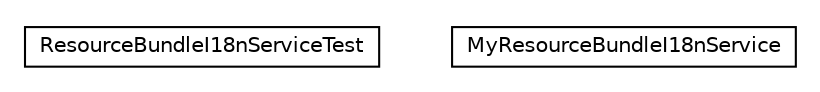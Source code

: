 #!/usr/local/bin/dot
#
# Class diagram 
# Generated by UMLGraph version R5_6_6-8-g8d7759 (http://www.umlgraph.org/)
#

digraph G {
	edge [fontname="Helvetica",fontsize=10,labelfontname="Helvetica",labelfontsize=10];
	node [fontname="Helvetica",fontsize=10,shape=plaintext];
	nodesep=0.25;
	ranksep=0.5;
	// org.dayatang.i18n.support.ResourceBundleI18nServiceTest
	c7249 [label=<<table title="org.dayatang.i18n.support.ResourceBundleI18nServiceTest" border="0" cellborder="1" cellspacing="0" cellpadding="2" port="p" href="./ResourceBundleI18nServiceTest.html">
		<tr><td><table border="0" cellspacing="0" cellpadding="1">
<tr><td align="center" balign="center"> ResourceBundleI18nServiceTest </td></tr>
		</table></td></tr>
		</table>>, URL="./ResourceBundleI18nServiceTest.html", fontname="Helvetica", fontcolor="black", fontsize=10.0];
	// org.dayatang.i18n.support.MyResourceBundleI18nService
	c7250 [label=<<table title="org.dayatang.i18n.support.MyResourceBundleI18nService" border="0" cellborder="1" cellspacing="0" cellpadding="2" port="p" href="./MyResourceBundleI18nService.html">
		<tr><td><table border="0" cellspacing="0" cellpadding="1">
<tr><td align="center" balign="center"> MyResourceBundleI18nService </td></tr>
		</table></td></tr>
		</table>>, URL="./MyResourceBundleI18nService.html", fontname="Helvetica", fontcolor="black", fontsize=10.0];
}

